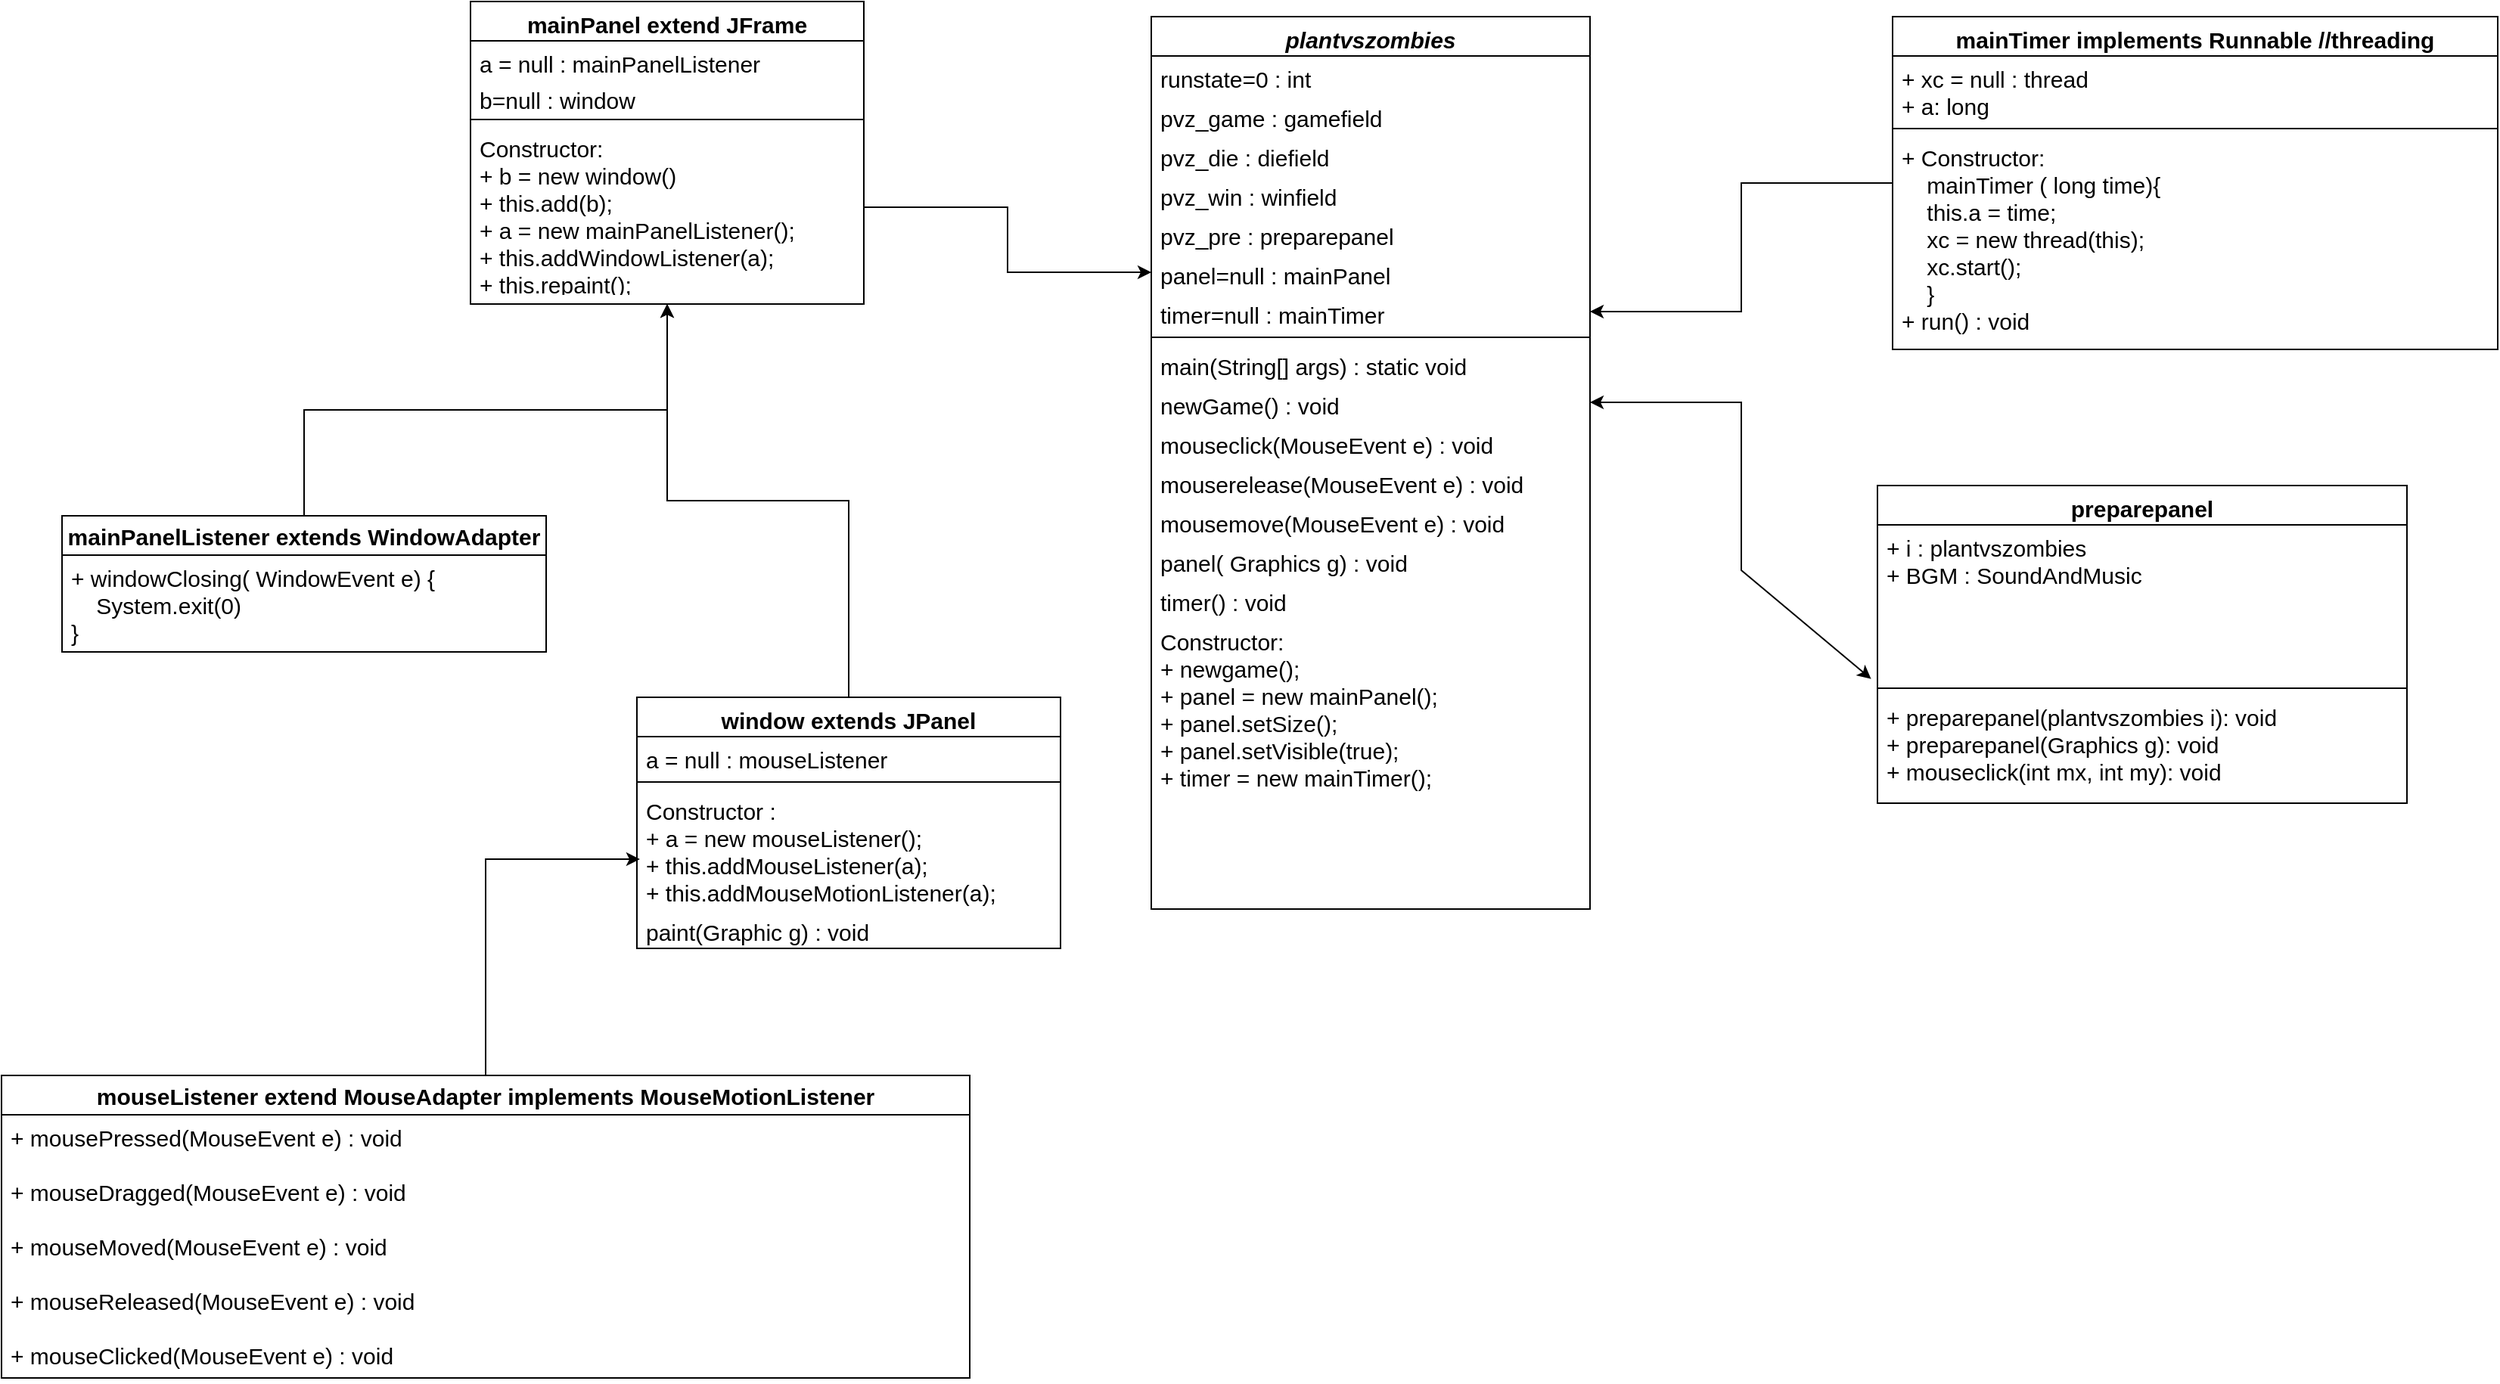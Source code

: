 <mxfile version="18.1.3" type="github">
  <diagram id="C5RBs43oDa-KdzZeNtuy" name="Page-1">
    <mxGraphModel dx="1865" dy="489" grid="1" gridSize="10" guides="1" tooltips="1" connect="1" arrows="1" fold="1" page="1" pageScale="1" pageWidth="827" pageHeight="1169" math="0" shadow="0">
      <root>
        <mxCell id="WIyWlLk6GJQsqaUBKTNV-0" />
        <mxCell id="WIyWlLk6GJQsqaUBKTNV-1" parent="WIyWlLk6GJQsqaUBKTNV-0" />
        <mxCell id="zkfFHV4jXpPFQw0GAbJ--0" value="plantvszombies" style="swimlane;fontStyle=3;align=center;verticalAlign=top;childLayout=stackLayout;horizontal=1;startSize=26;horizontalStack=0;resizeParent=1;resizeLast=0;collapsible=1;marginBottom=0;rounded=0;shadow=0;strokeWidth=1;fontSize=15;" parent="WIyWlLk6GJQsqaUBKTNV-1" vertex="1">
          <mxGeometry x="230" y="30" width="290" height="590" as="geometry">
            <mxRectangle x="230" y="140" width="160" height="26" as="alternateBounds" />
          </mxGeometry>
        </mxCell>
        <mxCell id="zkfFHV4jXpPFQw0GAbJ--1" value="runstate=0 : int" style="text;align=left;verticalAlign=top;spacingLeft=4;spacingRight=4;overflow=hidden;rotatable=0;points=[[0,0.5],[1,0.5]];portConstraint=eastwest;fontSize=15;" parent="zkfFHV4jXpPFQw0GAbJ--0" vertex="1">
          <mxGeometry y="26" width="290" height="26" as="geometry" />
        </mxCell>
        <mxCell id="zkfFHV4jXpPFQw0GAbJ--2" value="pvz_game : gamefield" style="text;align=left;verticalAlign=top;spacingLeft=4;spacingRight=4;overflow=hidden;rotatable=0;points=[[0,0.5],[1,0.5]];portConstraint=eastwest;rounded=0;shadow=0;html=0;fontSize=15;" parent="zkfFHV4jXpPFQw0GAbJ--0" vertex="1">
          <mxGeometry y="52" width="290" height="26" as="geometry" />
        </mxCell>
        <mxCell id="zkfFHV4jXpPFQw0GAbJ--3" value="pvz_die : diefield" style="text;align=left;verticalAlign=top;spacingLeft=4;spacingRight=4;overflow=hidden;rotatable=0;points=[[0,0.5],[1,0.5]];portConstraint=eastwest;rounded=0;shadow=0;html=0;fontSize=15;" parent="zkfFHV4jXpPFQw0GAbJ--0" vertex="1">
          <mxGeometry y="78" width="290" height="26" as="geometry" />
        </mxCell>
        <mxCell id="81eZIa0vuI0MzPHf7cme-0" value="pvz_win : winfield" style="text;align=left;verticalAlign=top;spacingLeft=4;spacingRight=4;overflow=hidden;rotatable=0;points=[[0,0.5],[1,0.5]];portConstraint=eastwest;rounded=0;shadow=0;html=0;fontSize=15;" parent="zkfFHV4jXpPFQw0GAbJ--0" vertex="1">
          <mxGeometry y="104" width="290" height="26" as="geometry" />
        </mxCell>
        <mxCell id="81eZIa0vuI0MzPHf7cme-1" value="pvz_pre : preparepanel" style="text;align=left;verticalAlign=top;spacingLeft=4;spacingRight=4;overflow=hidden;rotatable=0;points=[[0,0.5],[1,0.5]];portConstraint=eastwest;rounded=0;shadow=0;html=0;fontSize=15;" parent="zkfFHV4jXpPFQw0GAbJ--0" vertex="1">
          <mxGeometry y="130" width="290" height="26" as="geometry" />
        </mxCell>
        <mxCell id="81eZIa0vuI0MzPHf7cme-8" value="panel=null : mainPanel" style="text;align=left;verticalAlign=top;spacingLeft=4;spacingRight=4;overflow=hidden;rotatable=0;points=[[0,0.5],[1,0.5]];portConstraint=eastwest;rounded=0;shadow=0;html=0;fontSize=15;" parent="zkfFHV4jXpPFQw0GAbJ--0" vertex="1">
          <mxGeometry y="156" width="290" height="26" as="geometry" />
        </mxCell>
        <mxCell id="81eZIa0vuI0MzPHf7cme-9" value="timer=null : mainTimer" style="text;align=left;verticalAlign=top;spacingLeft=4;spacingRight=4;overflow=hidden;rotatable=0;points=[[0,0.5],[1,0.5]];portConstraint=eastwest;rounded=0;shadow=0;html=0;fontSize=15;" parent="zkfFHV4jXpPFQw0GAbJ--0" vertex="1">
          <mxGeometry y="182" width="290" height="26" as="geometry" />
        </mxCell>
        <mxCell id="zkfFHV4jXpPFQw0GAbJ--4" value="" style="line;html=1;strokeWidth=1;align=left;verticalAlign=middle;spacingTop=-1;spacingLeft=3;spacingRight=3;rotatable=0;labelPosition=right;points=[];portConstraint=eastwest;fontSize=15;" parent="zkfFHV4jXpPFQw0GAbJ--0" vertex="1">
          <mxGeometry y="208" width="290" height="8" as="geometry" />
        </mxCell>
        <mxCell id="81eZIa0vuI0MzPHf7cme-6" value="main(String[] args) : static void" style="text;align=left;verticalAlign=top;spacingLeft=4;spacingRight=4;overflow=hidden;rotatable=0;points=[[0,0.5],[1,0.5]];portConstraint=eastwest;fontSize=15;" parent="zkfFHV4jXpPFQw0GAbJ--0" vertex="1">
          <mxGeometry y="216" width="290" height="26" as="geometry" />
        </mxCell>
        <mxCell id="zkfFHV4jXpPFQw0GAbJ--5" value="newGame() : void" style="text;align=left;verticalAlign=top;spacingLeft=4;spacingRight=4;overflow=hidden;rotatable=0;points=[[0,0.5],[1,0.5]];portConstraint=eastwest;fontSize=15;" parent="zkfFHV4jXpPFQw0GAbJ--0" vertex="1">
          <mxGeometry y="242" width="290" height="26" as="geometry" />
        </mxCell>
        <mxCell id="81eZIa0vuI0MzPHf7cme-2" value="mouseclick(MouseEvent e) : void" style="text;align=left;verticalAlign=top;spacingLeft=4;spacingRight=4;overflow=hidden;rotatable=0;points=[[0,0.5],[1,0.5]];portConstraint=eastwest;fontSize=15;" parent="zkfFHV4jXpPFQw0GAbJ--0" vertex="1">
          <mxGeometry y="268" width="290" height="26" as="geometry" />
        </mxCell>
        <mxCell id="81eZIa0vuI0MzPHf7cme-3" value="mouserelease(MouseEvent e) : void" style="text;align=left;verticalAlign=top;spacingLeft=4;spacingRight=4;overflow=hidden;rotatable=0;points=[[0,0.5],[1,0.5]];portConstraint=eastwest;fontSize=15;" parent="zkfFHV4jXpPFQw0GAbJ--0" vertex="1">
          <mxGeometry y="294" width="290" height="26" as="geometry" />
        </mxCell>
        <mxCell id="81eZIa0vuI0MzPHf7cme-4" value="mousemove(MouseEvent e) : void" style="text;align=left;verticalAlign=top;spacingLeft=4;spacingRight=4;overflow=hidden;rotatable=0;points=[[0,0.5],[1,0.5]];portConstraint=eastwest;fontSize=15;" parent="zkfFHV4jXpPFQw0GAbJ--0" vertex="1">
          <mxGeometry y="320" width="290" height="26" as="geometry" />
        </mxCell>
        <mxCell id="81eZIa0vuI0MzPHf7cme-5" value="panel( Graphics g) : void" style="text;align=left;verticalAlign=top;spacingLeft=4;spacingRight=4;overflow=hidden;rotatable=0;points=[[0,0.5],[1,0.5]];portConstraint=eastwest;fontSize=15;" parent="zkfFHV4jXpPFQw0GAbJ--0" vertex="1">
          <mxGeometry y="346" width="290" height="26" as="geometry" />
        </mxCell>
        <mxCell id="81eZIa0vuI0MzPHf7cme-7" value="timer() : void" style="text;align=left;verticalAlign=top;spacingLeft=4;spacingRight=4;overflow=hidden;rotatable=0;points=[[0,0.5],[1,0.5]];portConstraint=eastwest;fontSize=15;" parent="zkfFHV4jXpPFQw0GAbJ--0" vertex="1">
          <mxGeometry y="372" width="290" height="26" as="geometry" />
        </mxCell>
        <mxCell id="81eZIa0vuI0MzPHf7cme-10" value="Constructor: &#xa;+ newgame();&#xa;+ panel = new mainPanel();&#xa;+ panel.setSize();&#xa;+ panel.setVisible(true);&#xa;+ timer = new mainTimer();" style="text;align=left;verticalAlign=top;spacingLeft=4;spacingRight=4;overflow=hidden;rotatable=0;points=[[0,0.5],[1,0.5]];portConstraint=eastwest;fontSize=15;" parent="zkfFHV4jXpPFQw0GAbJ--0" vertex="1">
          <mxGeometry y="398" width="290" height="122" as="geometry" />
        </mxCell>
        <mxCell id="zkfFHV4jXpPFQw0GAbJ--6" value="mainPanel extend JFrame" style="swimlane;fontStyle=1;align=center;verticalAlign=top;childLayout=stackLayout;horizontal=1;startSize=26;horizontalStack=0;resizeParent=1;resizeLast=0;collapsible=1;marginBottom=0;rounded=0;shadow=0;strokeWidth=1;fontSize=15;" parent="WIyWlLk6GJQsqaUBKTNV-1" vertex="1">
          <mxGeometry x="-220" y="20" width="260" height="200" as="geometry">
            <mxRectangle x="130" y="380" width="160" height="26" as="alternateBounds" />
          </mxGeometry>
        </mxCell>
        <mxCell id="zkfFHV4jXpPFQw0GAbJ--7" value="a = null : mainPanelListener" style="text;align=left;verticalAlign=top;spacingLeft=4;spacingRight=4;overflow=hidden;rotatable=0;points=[[0,0.5],[1,0.5]];portConstraint=eastwest;fontSize=15;" parent="zkfFHV4jXpPFQw0GAbJ--6" vertex="1">
          <mxGeometry y="26" width="260" height="24" as="geometry" />
        </mxCell>
        <mxCell id="81eZIa0vuI0MzPHf7cme-12" value="b=null : window" style="text;align=left;verticalAlign=top;spacingLeft=4;spacingRight=4;overflow=hidden;rotatable=0;points=[[0,0.5],[1,0.5]];portConstraint=eastwest;fontSize=15;" parent="zkfFHV4jXpPFQw0GAbJ--6" vertex="1">
          <mxGeometry y="50" width="260" height="24" as="geometry" />
        </mxCell>
        <mxCell id="zkfFHV4jXpPFQw0GAbJ--9" value="" style="line;html=1;strokeWidth=1;align=left;verticalAlign=middle;spacingTop=-1;spacingLeft=3;spacingRight=3;rotatable=0;labelPosition=right;points=[];portConstraint=eastwest;fontSize=15;" parent="zkfFHV4jXpPFQw0GAbJ--6" vertex="1">
          <mxGeometry y="74" width="260" height="8" as="geometry" />
        </mxCell>
        <mxCell id="zkfFHV4jXpPFQw0GAbJ--10" value="Constructor:&#xa;+ b = new window()&#xa;+ this.add(b);&#xa;+ a = new mainPanelListener();&#xa;+ this.addWindowListener(a);&#xa;+ this.repaint();" style="text;align=left;verticalAlign=top;spacingLeft=4;spacingRight=4;overflow=hidden;rotatable=0;points=[[0,0.5],[1,0.5]];portConstraint=eastwest;fontStyle=0;fontSize=15;" parent="zkfFHV4jXpPFQw0GAbJ--6" vertex="1">
          <mxGeometry y="82" width="260" height="108" as="geometry" />
        </mxCell>
        <mxCell id="vP-qIAlKUcKkcMw5i3pg-5" style="edgeStyle=orthogonalEdgeStyle;rounded=0;orthogonalLoop=1;jettySize=auto;html=1;exitX=0.5;exitY=0;exitDx=0;exitDy=0;entryX=0.5;entryY=1;entryDx=0;entryDy=0;fontSize=15;" parent="WIyWlLk6GJQsqaUBKTNV-1" source="vP-qIAlKUcKkcMw5i3pg-6" target="zkfFHV4jXpPFQw0GAbJ--6" edge="1">
          <mxGeometry relative="1" as="geometry">
            <mxPoint x="-170" y="320" as="sourcePoint" />
          </mxGeometry>
        </mxCell>
        <mxCell id="vP-qIAlKUcKkcMw5i3pg-6" value="mainPanelListener extends WindowAdapter" style="swimlane;fontStyle=1;childLayout=stackLayout;horizontal=1;startSize=26;fillColor=none;horizontalStack=0;resizeParent=1;resizeParentMax=0;resizeLast=0;collapsible=1;marginBottom=0;fontSize=15;" parent="WIyWlLk6GJQsqaUBKTNV-1" vertex="1">
          <mxGeometry x="-490" y="360" width="320" height="90" as="geometry" />
        </mxCell>
        <mxCell id="vP-qIAlKUcKkcMw5i3pg-7" value="+ windowClosing( WindowEvent e) {&#xa;    System.exit(0)&#xa;}" style="text;strokeColor=none;fillColor=none;align=left;verticalAlign=top;spacingLeft=4;spacingRight=4;overflow=hidden;rotatable=0;points=[[0,0.5],[1,0.5]];portConstraint=eastwest;fontSize=15;" parent="vP-qIAlKUcKkcMw5i3pg-6" vertex="1">
          <mxGeometry y="26" width="320" height="64" as="geometry" />
        </mxCell>
        <mxCell id="vP-qIAlKUcKkcMw5i3pg-15" style="edgeStyle=orthogonalEdgeStyle;rounded=0;orthogonalLoop=1;jettySize=auto;html=1;entryX=0.5;entryY=1;entryDx=0;entryDy=0;fontSize=15;" parent="WIyWlLk6GJQsqaUBKTNV-1" source="vP-qIAlKUcKkcMw5i3pg-10" target="zkfFHV4jXpPFQw0GAbJ--6" edge="1">
          <mxGeometry relative="1" as="geometry" />
        </mxCell>
        <mxCell id="vP-qIAlKUcKkcMw5i3pg-10" value="window extends JPanel" style="swimlane;fontStyle=1;align=center;verticalAlign=top;childLayout=stackLayout;horizontal=1;startSize=26;horizontalStack=0;resizeParent=1;resizeParentMax=0;resizeLast=0;collapsible=1;marginBottom=0;fontSize=15;" parent="WIyWlLk6GJQsqaUBKTNV-1" vertex="1">
          <mxGeometry x="-110" y="480" width="280" height="166" as="geometry" />
        </mxCell>
        <mxCell id="vP-qIAlKUcKkcMw5i3pg-11" value="a = null : mouseListener" style="text;strokeColor=none;fillColor=none;align=left;verticalAlign=top;spacingLeft=4;spacingRight=4;overflow=hidden;rotatable=0;points=[[0,0.5],[1,0.5]];portConstraint=eastwest;fontSize=15;" parent="vP-qIAlKUcKkcMw5i3pg-10" vertex="1">
          <mxGeometry y="26" width="280" height="26" as="geometry" />
        </mxCell>
        <mxCell id="vP-qIAlKUcKkcMw5i3pg-12" value="" style="line;strokeWidth=1;fillColor=none;align=left;verticalAlign=middle;spacingTop=-1;spacingLeft=3;spacingRight=3;rotatable=0;labelPosition=right;points=[];portConstraint=eastwest;fontSize=15;" parent="vP-qIAlKUcKkcMw5i3pg-10" vertex="1">
          <mxGeometry y="52" width="280" height="8" as="geometry" />
        </mxCell>
        <mxCell id="vP-qIAlKUcKkcMw5i3pg-13" value="Constructor :&#xa;+ a = new mouseListener();&#xa;+ this.addMouseListener(a);&#xa;+ this.addMouseMotionListener(a);" style="text;strokeColor=none;fillColor=none;align=left;verticalAlign=top;spacingLeft=4;spacingRight=4;overflow=hidden;rotatable=0;points=[[0,0.5],[1,0.5]];portConstraint=eastwest;fontSize=15;" parent="vP-qIAlKUcKkcMw5i3pg-10" vertex="1">
          <mxGeometry y="60" width="280" height="80" as="geometry" />
        </mxCell>
        <mxCell id="vP-qIAlKUcKkcMw5i3pg-16" value="paint(Graphic g) : void" style="text;strokeColor=none;fillColor=none;align=left;verticalAlign=top;spacingLeft=4;spacingRight=4;overflow=hidden;rotatable=0;points=[[0,0.5],[1,0.5]];portConstraint=eastwest;fontSize=15;" parent="vP-qIAlKUcKkcMw5i3pg-10" vertex="1">
          <mxGeometry y="140" width="280" height="26" as="geometry" />
        </mxCell>
        <mxCell id="vP-qIAlKUcKkcMw5i3pg-25" style="edgeStyle=orthogonalEdgeStyle;rounded=0;orthogonalLoop=1;jettySize=auto;html=1;entryX=0.007;entryY=0.588;entryDx=0;entryDy=0;entryPerimeter=0;fontSize=15;" parent="WIyWlLk6GJQsqaUBKTNV-1" source="vP-qIAlKUcKkcMw5i3pg-17" target="vP-qIAlKUcKkcMw5i3pg-13" edge="1">
          <mxGeometry relative="1" as="geometry" />
        </mxCell>
        <mxCell id="vP-qIAlKUcKkcMw5i3pg-17" value="mouseListener extend MouseAdapter implements MouseMotionListener" style="swimlane;fontStyle=1;childLayout=stackLayout;horizontal=1;startSize=26;fillColor=none;horizontalStack=0;resizeParent=1;resizeParentMax=0;resizeLast=0;collapsible=1;marginBottom=0;fontSize=15;" parent="WIyWlLk6GJQsqaUBKTNV-1" vertex="1">
          <mxGeometry x="-530" y="730" width="640" height="200" as="geometry" />
        </mxCell>
        <mxCell id="vP-qIAlKUcKkcMw5i3pg-18" value="+ mousePressed(MouseEvent e) : void&#xa;&#xa;+ mouseDragged(MouseEvent e) : void&#xa;&#xa;+ mouseMoved(MouseEvent e) : void&#xa;&#xa;+ mouseReleased(MouseEvent e) : void&#xa;&#xa;+ mouseClicked(MouseEvent e) : void" style="text;strokeColor=none;fillColor=none;align=left;verticalAlign=top;spacingLeft=4;spacingRight=4;overflow=hidden;rotatable=0;points=[[0,0.5],[1,0.5]];portConstraint=eastwest;fontSize=15;" parent="vP-qIAlKUcKkcMw5i3pg-17" vertex="1">
          <mxGeometry y="26" width="640" height="174" as="geometry" />
        </mxCell>
        <mxCell id="vP-qIAlKUcKkcMw5i3pg-30" style="edgeStyle=orthogonalEdgeStyle;rounded=0;orthogonalLoop=1;jettySize=auto;html=1;entryX=1;entryY=0.5;entryDx=0;entryDy=0;fontSize=15;" parent="WIyWlLk6GJQsqaUBKTNV-1" source="vP-qIAlKUcKkcMw5i3pg-26" target="81eZIa0vuI0MzPHf7cme-9" edge="1">
          <mxGeometry relative="1" as="geometry" />
        </mxCell>
        <mxCell id="vP-qIAlKUcKkcMw5i3pg-26" value="mainTimer implements Runnable //threading" style="swimlane;fontStyle=1;align=center;verticalAlign=top;childLayout=stackLayout;horizontal=1;startSize=26;horizontalStack=0;resizeParent=1;resizeParentMax=0;resizeLast=0;collapsible=1;marginBottom=0;fontSize=15;" parent="WIyWlLk6GJQsqaUBKTNV-1" vertex="1">
          <mxGeometry x="720" y="30" width="400" height="220" as="geometry" />
        </mxCell>
        <mxCell id="vP-qIAlKUcKkcMw5i3pg-27" value="+ xc = null : thread&#xa;+ a: long" style="text;strokeColor=none;fillColor=none;align=left;verticalAlign=top;spacingLeft=4;spacingRight=4;overflow=hidden;rotatable=0;points=[[0,0.5],[1,0.5]];portConstraint=eastwest;fontSize=15;" parent="vP-qIAlKUcKkcMw5i3pg-26" vertex="1">
          <mxGeometry y="26" width="400" height="44" as="geometry" />
        </mxCell>
        <mxCell id="vP-qIAlKUcKkcMw5i3pg-28" value="" style="line;strokeWidth=1;fillColor=none;align=left;verticalAlign=middle;spacingTop=-1;spacingLeft=3;spacingRight=3;rotatable=0;labelPosition=right;points=[];portConstraint=eastwest;fontSize=15;" parent="vP-qIAlKUcKkcMw5i3pg-26" vertex="1">
          <mxGeometry y="70" width="400" height="8" as="geometry" />
        </mxCell>
        <mxCell id="vP-qIAlKUcKkcMw5i3pg-29" value="+ Constructor: &#xa;    mainTimer ( long time){&#xa;    this.a = time;&#xa;    xc = new thread(this);&#xa;    xc.start();&#xa;    }&#xa;+ run() : void" style="text;strokeColor=none;fillColor=none;align=left;verticalAlign=top;spacingLeft=4;spacingRight=4;overflow=hidden;rotatable=0;points=[[0,0.5],[1,0.5]];portConstraint=eastwest;fontSize=15;" parent="vP-qIAlKUcKkcMw5i3pg-26" vertex="1">
          <mxGeometry y="78" width="400" height="142" as="geometry" />
        </mxCell>
        <mxCell id="vP-qIAlKUcKkcMw5i3pg-37" style="edgeStyle=orthogonalEdgeStyle;rounded=0;orthogonalLoop=1;jettySize=auto;html=1;entryX=0;entryY=0.5;entryDx=0;entryDy=0;fontSize=15;" parent="WIyWlLk6GJQsqaUBKTNV-1" source="zkfFHV4jXpPFQw0GAbJ--10" target="81eZIa0vuI0MzPHf7cme-8" edge="1">
          <mxGeometry relative="1" as="geometry" />
        </mxCell>
        <mxCell id="vP-qIAlKUcKkcMw5i3pg-39" value="preparepanel" style="swimlane;fontStyle=1;align=center;verticalAlign=top;childLayout=stackLayout;horizontal=1;startSize=26;horizontalStack=0;resizeParent=1;resizeParentMax=0;resizeLast=0;collapsible=1;marginBottom=0;fontSize=15;" parent="WIyWlLk6GJQsqaUBKTNV-1" vertex="1">
          <mxGeometry x="710" y="340" width="350" height="210" as="geometry" />
        </mxCell>
        <mxCell id="vP-qIAlKUcKkcMw5i3pg-40" value="+ i : plantvszombies&#xa;+ BGM : SoundAndMusic" style="text;strokeColor=none;fillColor=none;align=left;verticalAlign=top;spacingLeft=4;spacingRight=4;overflow=hidden;rotatable=0;points=[[0,0.5],[1,0.5]];portConstraint=eastwest;fontSize=15;" parent="vP-qIAlKUcKkcMw5i3pg-39" vertex="1">
          <mxGeometry y="26" width="350" height="104" as="geometry" />
        </mxCell>
        <mxCell id="vP-qIAlKUcKkcMw5i3pg-41" value="" style="line;strokeWidth=1;fillColor=none;align=left;verticalAlign=middle;spacingTop=-1;spacingLeft=3;spacingRight=3;rotatable=0;labelPosition=right;points=[];portConstraint=eastwest;fontSize=15;" parent="vP-qIAlKUcKkcMw5i3pg-39" vertex="1">
          <mxGeometry y="130" width="350" height="8" as="geometry" />
        </mxCell>
        <mxCell id="vP-qIAlKUcKkcMw5i3pg-42" value="+ preparepanel(plantvszombies i): void&#xa;+ preparepanel(Graphics g): void&#xa;+ mouseclick(int mx, int my): void" style="text;strokeColor=none;fillColor=none;align=left;verticalAlign=top;spacingLeft=4;spacingRight=4;overflow=hidden;rotatable=0;points=[[0,0.5],[1,0.5]];portConstraint=eastwest;fontSize=15;" parent="vP-qIAlKUcKkcMw5i3pg-39" vertex="1">
          <mxGeometry y="138" width="350" height="72" as="geometry" />
        </mxCell>
        <mxCell id="vP-qIAlKUcKkcMw5i3pg-43" value="" style="endArrow=classic;startArrow=classic;html=1;rounded=0;fontSize=15;entryX=-0.012;entryY=-0.141;entryDx=0;entryDy=0;entryPerimeter=0;exitX=1;exitY=0.5;exitDx=0;exitDy=0;" parent="WIyWlLk6GJQsqaUBKTNV-1" source="zkfFHV4jXpPFQw0GAbJ--5" target="vP-qIAlKUcKkcMw5i3pg-42" edge="1">
          <mxGeometry width="50" height="50" relative="1" as="geometry">
            <mxPoint x="330" y="540" as="sourcePoint" />
            <mxPoint x="380" y="490" as="targetPoint" />
            <Array as="points">
              <mxPoint x="620" y="285" />
              <mxPoint x="620" y="396" />
            </Array>
          </mxGeometry>
        </mxCell>
      </root>
    </mxGraphModel>
  </diagram>
</mxfile>
